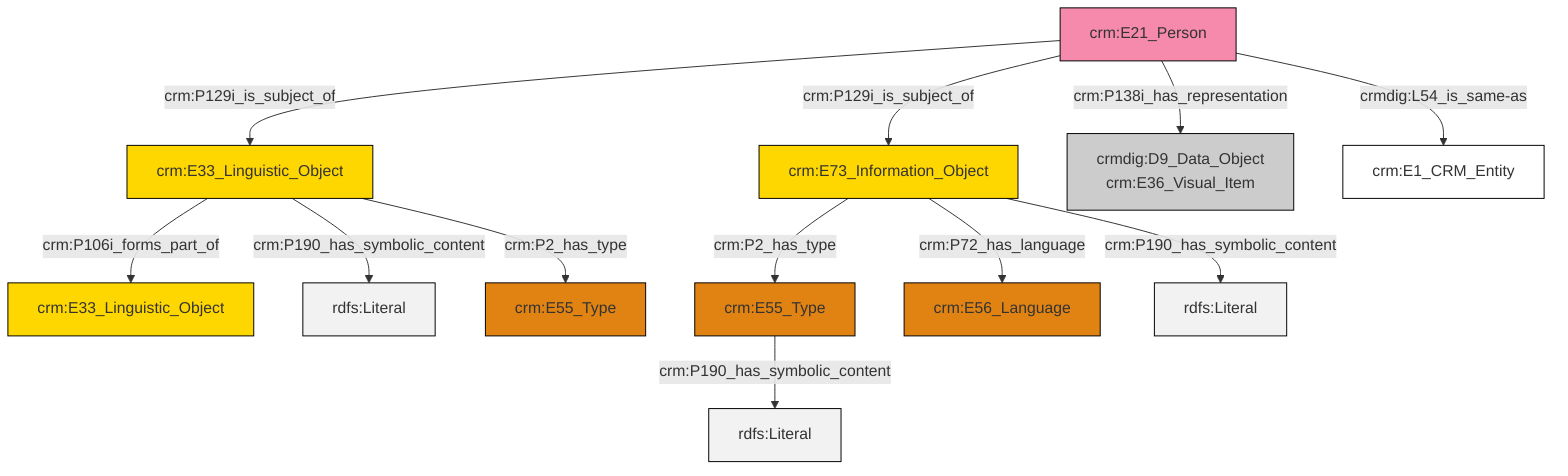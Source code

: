 graph TD
classDef Literal fill:#f2f2f2,stroke:#000000;
classDef CRM_Entity fill:#FFFFFF,stroke:#000000;
classDef Temporal_Entity fill:#00C9E6, stroke:#000000;
classDef Type fill:#E18312, stroke:#000000;
classDef Time-Span fill:#2C9C91, stroke:#000000;
classDef Appellation fill:#FFEB7F, stroke:#000000;
classDef Place fill:#008836, stroke:#000000;
classDef Persistent_Item fill:#B266B2, stroke:#000000;
classDef Conceptual_Object fill:#FFD700, stroke:#000000;
classDef Physical_Thing fill:#D2B48C, stroke:#000000;
classDef Actor fill:#f58aad, stroke:#000000;
classDef PC_Classes fill:#4ce600, stroke:#000000;
classDef Multi fill:#cccccc,stroke:#000000;

2["crm:E33_Linguistic_Object"]:::Conceptual_Object -->|crm:P106i_forms_part_of| 3["crm:E33_Linguistic_Object"]:::Conceptual_Object
2["crm:E33_Linguistic_Object"]:::Conceptual_Object -->|crm:P190_has_symbolic_content| 4[rdfs:Literal]:::Literal
2["crm:E33_Linguistic_Object"]:::Conceptual_Object -->|crm:P2_has_type| 9["crm:E55_Type"]:::Type
7["crm:E21_Person"]:::Actor -->|crmdig:L54_is_same-as| 11["crm:E1_CRM_Entity"]:::CRM_Entity
0["crm:E73_Information_Object"]:::Conceptual_Object -->|crm:P2_has_type| 12["crm:E55_Type"]:::Type
0["crm:E73_Information_Object"]:::Conceptual_Object -->|crm:P72_has_language| 13["crm:E56_Language"]:::Type
7["crm:E21_Person"]:::Actor -->|crm:P129i_is_subject_of| 2["crm:E33_Linguistic_Object"]:::Conceptual_Object
0["crm:E73_Information_Object"]:::Conceptual_Object -->|crm:P190_has_symbolic_content| 19[rdfs:Literal]:::Literal
7["crm:E21_Person"]:::Actor -->|crm:P129i_is_subject_of| 0["crm:E73_Information_Object"]:::Conceptual_Object
12["crm:E55_Type"]:::Type -->|crm:P190_has_symbolic_content| 22[rdfs:Literal]:::Literal
7["crm:E21_Person"]:::Actor -->|crm:P138i_has_representation| 5["crmdig:D9_Data_Object<br>crm:E36_Visual_Item"]:::Multi